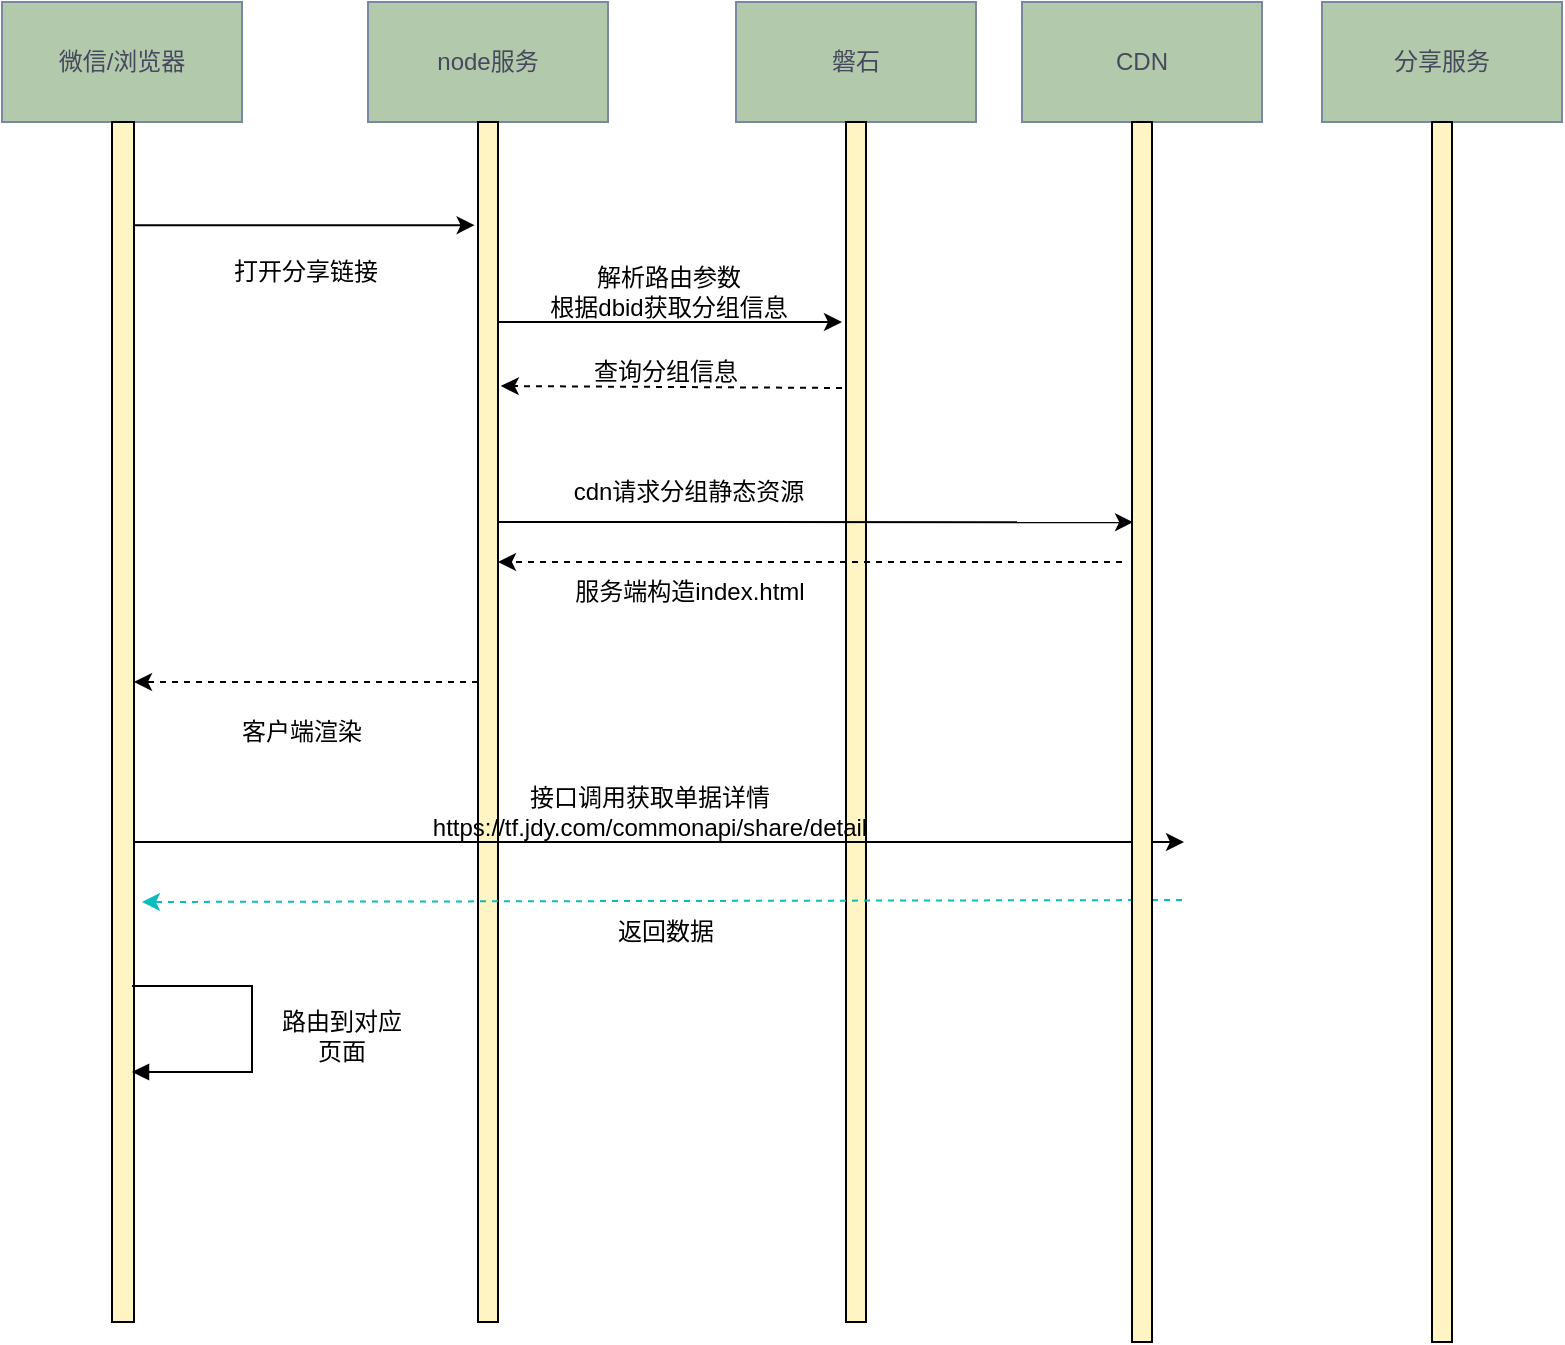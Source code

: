 <mxfile version="20.8.18" type="github">
  <diagram id="C5RBs43oDa-KdzZeNtuy" name="Page-1">
    <mxGraphModel dx="1014" dy="525" grid="1" gridSize="10" guides="1" tooltips="1" connect="1" arrows="1" fold="1" page="1" pageScale="1" pageWidth="827" pageHeight="1169" math="0" shadow="0">
      <root>
        <mxCell id="WIyWlLk6GJQsqaUBKTNV-0" />
        <mxCell id="WIyWlLk6GJQsqaUBKTNV-1" parent="WIyWlLk6GJQsqaUBKTNV-0" />
        <mxCell id="YihEbYi0JGkwcBn-P24o-2" value="微信/浏览器" style="rounded=0;whiteSpace=wrap;html=1;fillColor=#B2C9AB;strokeColor=#788AA3;fontColor=#46495D;" vertex="1" parent="WIyWlLk6GJQsqaUBKTNV-1">
          <mxGeometry x="90" y="50" width="120" height="60" as="geometry" />
        </mxCell>
        <mxCell id="YihEbYi0JGkwcBn-P24o-3" value="node服务" style="rounded=0;whiteSpace=wrap;html=1;fillColor=#B2C9AB;strokeColor=#788AA3;fontColor=#46495D;" vertex="1" parent="WIyWlLk6GJQsqaUBKTNV-1">
          <mxGeometry x="273" y="50" width="120" height="60" as="geometry" />
        </mxCell>
        <mxCell id="YihEbYi0JGkwcBn-P24o-4" value="分享服务" style="rounded=0;whiteSpace=wrap;html=1;fillColor=#B2C9AB;strokeColor=#788AA3;fontColor=#46495D;" vertex="1" parent="WIyWlLk6GJQsqaUBKTNV-1">
          <mxGeometry x="750" y="50" width="120" height="60" as="geometry" />
        </mxCell>
        <mxCell id="YihEbYi0JGkwcBn-P24o-5" value="磐石" style="rounded=0;whiteSpace=wrap;html=1;fillColor=#B2C9AB;strokeColor=#788AA3;fontColor=#46495D;" vertex="1" parent="WIyWlLk6GJQsqaUBKTNV-1">
          <mxGeometry x="457" y="50" width="120" height="60" as="geometry" />
        </mxCell>
        <mxCell id="YihEbYi0JGkwcBn-P24o-19" value="" style="rounded=0;whiteSpace=wrap;html=1;fillColor=#FFF4C3;" vertex="1" parent="WIyWlLk6GJQsqaUBKTNV-1">
          <mxGeometry x="145" y="110" width="11" height="600" as="geometry" />
        </mxCell>
        <mxCell id="YihEbYi0JGkwcBn-P24o-20" value="" style="rounded=0;whiteSpace=wrap;html=1;fillColor=#FFF4C3;" vertex="1" parent="WIyWlLk6GJQsqaUBKTNV-1">
          <mxGeometry x="328" y="110" width="10" height="600" as="geometry" />
        </mxCell>
        <mxCell id="YihEbYi0JGkwcBn-P24o-21" value="" style="rounded=0;whiteSpace=wrap;html=1;fillColor=#FFF4C3;" vertex="1" parent="WIyWlLk6GJQsqaUBKTNV-1">
          <mxGeometry x="512" y="110" width="10" height="600" as="geometry" />
        </mxCell>
        <mxCell id="YihEbYi0JGkwcBn-P24o-22" value="" style="rounded=0;whiteSpace=wrap;html=1;fillColor=#FFF4C3;" vertex="1" parent="WIyWlLk6GJQsqaUBKTNV-1">
          <mxGeometry x="805" y="110" width="10" height="610" as="geometry" />
        </mxCell>
        <mxCell id="YihEbYi0JGkwcBn-P24o-23" value="" style="endArrow=classic;html=1;rounded=0;exitX=0.977;exitY=0.086;exitDx=0;exitDy=0;exitPerimeter=0;entryX=-0.169;entryY=0.086;entryDx=0;entryDy=0;entryPerimeter=0;" edge="1" parent="WIyWlLk6GJQsqaUBKTNV-1" source="YihEbYi0JGkwcBn-P24o-19" target="YihEbYi0JGkwcBn-P24o-20">
          <mxGeometry width="50" height="50" relative="1" as="geometry">
            <mxPoint x="290" y="230" as="sourcePoint" />
            <mxPoint x="340" y="180" as="targetPoint" />
          </mxGeometry>
        </mxCell>
        <mxCell id="YihEbYi0JGkwcBn-P24o-24" value="" style="endArrow=classic;html=1;rounded=0;exitX=0.977;exitY=0.086;exitDx=0;exitDy=0;exitPerimeter=0;" edge="1" parent="WIyWlLk6GJQsqaUBKTNV-1">
          <mxGeometry width="50" height="50" relative="1" as="geometry">
            <mxPoint x="338" y="210" as="sourcePoint" />
            <mxPoint x="510" y="210" as="targetPoint" />
          </mxGeometry>
        </mxCell>
        <mxCell id="YihEbYi0JGkwcBn-P24o-25" value="打开分享链接" style="text;html=1;strokeColor=none;fillColor=none;align=center;verticalAlign=middle;whiteSpace=wrap;rounded=0;" vertex="1" parent="WIyWlLk6GJQsqaUBKTNV-1">
          <mxGeometry x="202" y="170" width="80" height="30" as="geometry" />
        </mxCell>
        <mxCell id="YihEbYi0JGkwcBn-P24o-26" value="解析路由参数&lt;br&gt;根据dbid获取分组信息" style="text;html=1;strokeColor=none;fillColor=none;align=center;verticalAlign=middle;whiteSpace=wrap;rounded=0;" vertex="1" parent="WIyWlLk6GJQsqaUBKTNV-1">
          <mxGeometry x="345" y="180" width="157" height="30" as="geometry" />
        </mxCell>
        <mxCell id="YihEbYi0JGkwcBn-P24o-28" value="客户端渲染" style="text;html=1;strokeColor=none;fillColor=none;align=center;verticalAlign=middle;whiteSpace=wrap;rounded=0;" vertex="1" parent="WIyWlLk6GJQsqaUBKTNV-1">
          <mxGeometry x="200" y="400" width="80" height="30" as="geometry" />
        </mxCell>
        <mxCell id="YihEbYi0JGkwcBn-P24o-30" value="" style="endArrow=classic;html=1;rounded=0;entryX=1.139;entryY=0.22;entryDx=0;entryDy=0;entryPerimeter=0;dashed=1;" edge="1" parent="WIyWlLk6GJQsqaUBKTNV-1" target="YihEbYi0JGkwcBn-P24o-20">
          <mxGeometry width="50" height="50" relative="1" as="geometry">
            <mxPoint x="510" y="243" as="sourcePoint" />
            <mxPoint x="460" y="230" as="targetPoint" />
          </mxGeometry>
        </mxCell>
        <mxCell id="YihEbYi0JGkwcBn-P24o-33" value="服务端构造index.html" style="text;html=1;strokeColor=none;fillColor=none;align=center;verticalAlign=middle;whiteSpace=wrap;rounded=0;" vertex="1" parent="WIyWlLk6GJQsqaUBKTNV-1">
          <mxGeometry x="360.5" y="330" width="146" height="30" as="geometry" />
        </mxCell>
        <mxCell id="YihEbYi0JGkwcBn-P24o-34" value="" style="endArrow=classic;html=1;rounded=0;entryX=0.985;entryY=0.214;entryDx=0;entryDy=0;entryPerimeter=0;dashed=1;" edge="1" parent="WIyWlLk6GJQsqaUBKTNV-1">
          <mxGeometry width="50" height="50" relative="1" as="geometry">
            <mxPoint x="328" y="390" as="sourcePoint" />
            <mxPoint x="156" y="390" as="targetPoint" />
          </mxGeometry>
        </mxCell>
        <mxCell id="YihEbYi0JGkwcBn-P24o-39" value="" style="edgeStyle=orthogonalEdgeStyle;html=1;align=left;spacingLeft=2;endArrow=block;rounded=0;" edge="1" parent="WIyWlLk6GJQsqaUBKTNV-1">
          <mxGeometry x="-0.018" y="52" relative="1" as="geometry">
            <mxPoint x="155" y="542" as="sourcePoint" />
            <Array as="points">
              <mxPoint x="215" y="542" />
              <mxPoint x="215" y="585" />
            </Array>
            <mxPoint x="155" y="585" as="targetPoint" />
            <mxPoint as="offset" />
          </mxGeometry>
        </mxCell>
        <mxCell id="YihEbYi0JGkwcBn-P24o-46" value="路由到对应&lt;br&gt;页面" style="text;html=1;strokeColor=none;fillColor=none;align=center;verticalAlign=middle;whiteSpace=wrap;rounded=0;" vertex="1" parent="WIyWlLk6GJQsqaUBKTNV-1">
          <mxGeometry x="220" y="552" width="80" height="30" as="geometry" />
        </mxCell>
        <mxCell id="YihEbYi0JGkwcBn-P24o-47" value="查询分组信息" style="text;html=1;strokeColor=none;fillColor=none;align=center;verticalAlign=middle;whiteSpace=wrap;rounded=0;" vertex="1" parent="WIyWlLk6GJQsqaUBKTNV-1">
          <mxGeometry x="374" y="220" width="96" height="30" as="geometry" />
        </mxCell>
        <mxCell id="YihEbYi0JGkwcBn-P24o-65" value="" style="endArrow=classic;html=1;rounded=0;exitX=0.977;exitY=0.086;exitDx=0;exitDy=0;exitPerimeter=0;" edge="1" parent="WIyWlLk6GJQsqaUBKTNV-1">
          <mxGeometry width="50" height="50" relative="1" as="geometry">
            <mxPoint x="155.5" y="470" as="sourcePoint" />
            <mxPoint x="681" y="470" as="targetPoint" />
          </mxGeometry>
        </mxCell>
        <mxCell id="YihEbYi0JGkwcBn-P24o-66" value="接口调用获取单据详情&lt;br&gt;https://tf.jdy.com/commonapi/share/detail" style="text;html=1;strokeColor=none;fillColor=none;align=center;verticalAlign=middle;whiteSpace=wrap;rounded=0;" vertex="1" parent="WIyWlLk6GJQsqaUBKTNV-1">
          <mxGeometry x="334" y="440" width="160" height="30" as="geometry" />
        </mxCell>
        <mxCell id="YihEbYi0JGkwcBn-P24o-67" value="" style="endArrow=classic;html=1;rounded=0;dashed=1;labelBorderColor=default;strokeColor=#0abdba;fontColor=#03a58a;" edge="1" parent="WIyWlLk6GJQsqaUBKTNV-1">
          <mxGeometry width="50" height="50" relative="1" as="geometry">
            <mxPoint x="680" y="499" as="sourcePoint" />
            <mxPoint x="160" y="500" as="targetPoint" />
          </mxGeometry>
        </mxCell>
        <mxCell id="YihEbYi0JGkwcBn-P24o-68" value="返回数据" style="text;html=1;strokeColor=none;fillColor=none;align=center;verticalAlign=middle;whiteSpace=wrap;rounded=0;" vertex="1" parent="WIyWlLk6GJQsqaUBKTNV-1">
          <mxGeometry x="342" y="500" width="160" height="30" as="geometry" />
        </mxCell>
        <mxCell id="YihEbYi0JGkwcBn-P24o-70" value="CDN" style="rounded=0;whiteSpace=wrap;html=1;fillColor=#B2C9AB;strokeColor=#788AA3;fontColor=#46495D;" vertex="1" parent="WIyWlLk6GJQsqaUBKTNV-1">
          <mxGeometry x="600" y="50" width="120" height="60" as="geometry" />
        </mxCell>
        <mxCell id="YihEbYi0JGkwcBn-P24o-71" value="" style="rounded=0;whiteSpace=wrap;html=1;fillColor=#FFF4C3;" vertex="1" parent="WIyWlLk6GJQsqaUBKTNV-1">
          <mxGeometry x="655" y="110" width="10" height="610" as="geometry" />
        </mxCell>
        <mxCell id="YihEbYi0JGkwcBn-P24o-72" value="" style="endArrow=classic;html=1;rounded=0;exitX=0.977;exitY=0.086;exitDx=0;exitDy=0;exitPerimeter=0;entryX=0.054;entryY=0.328;entryDx=0;entryDy=0;entryPerimeter=0;" edge="1" parent="WIyWlLk6GJQsqaUBKTNV-1" target="YihEbYi0JGkwcBn-P24o-71">
          <mxGeometry width="50" height="50" relative="1" as="geometry">
            <mxPoint x="338.5" y="310" as="sourcePoint" />
            <mxPoint x="508.5" y="310" as="targetPoint" />
          </mxGeometry>
        </mxCell>
        <mxCell id="YihEbYi0JGkwcBn-P24o-73" value="cdn请求分组静态资源" style="text;html=1;strokeColor=none;fillColor=none;align=center;verticalAlign=middle;whiteSpace=wrap;rounded=0;" vertex="1" parent="WIyWlLk6GJQsqaUBKTNV-1">
          <mxGeometry x="355" y="280" width="157" height="30" as="geometry" />
        </mxCell>
        <mxCell id="YihEbYi0JGkwcBn-P24o-74" value="" style="endArrow=classic;html=1;rounded=0;entryX=1.139;entryY=0.22;entryDx=0;entryDy=0;entryPerimeter=0;dashed=1;" edge="1" parent="WIyWlLk6GJQsqaUBKTNV-1">
          <mxGeometry width="50" height="50" relative="1" as="geometry">
            <mxPoint x="650" y="330" as="sourcePoint" />
            <mxPoint x="338" y="330" as="targetPoint" />
          </mxGeometry>
        </mxCell>
      </root>
    </mxGraphModel>
  </diagram>
</mxfile>
